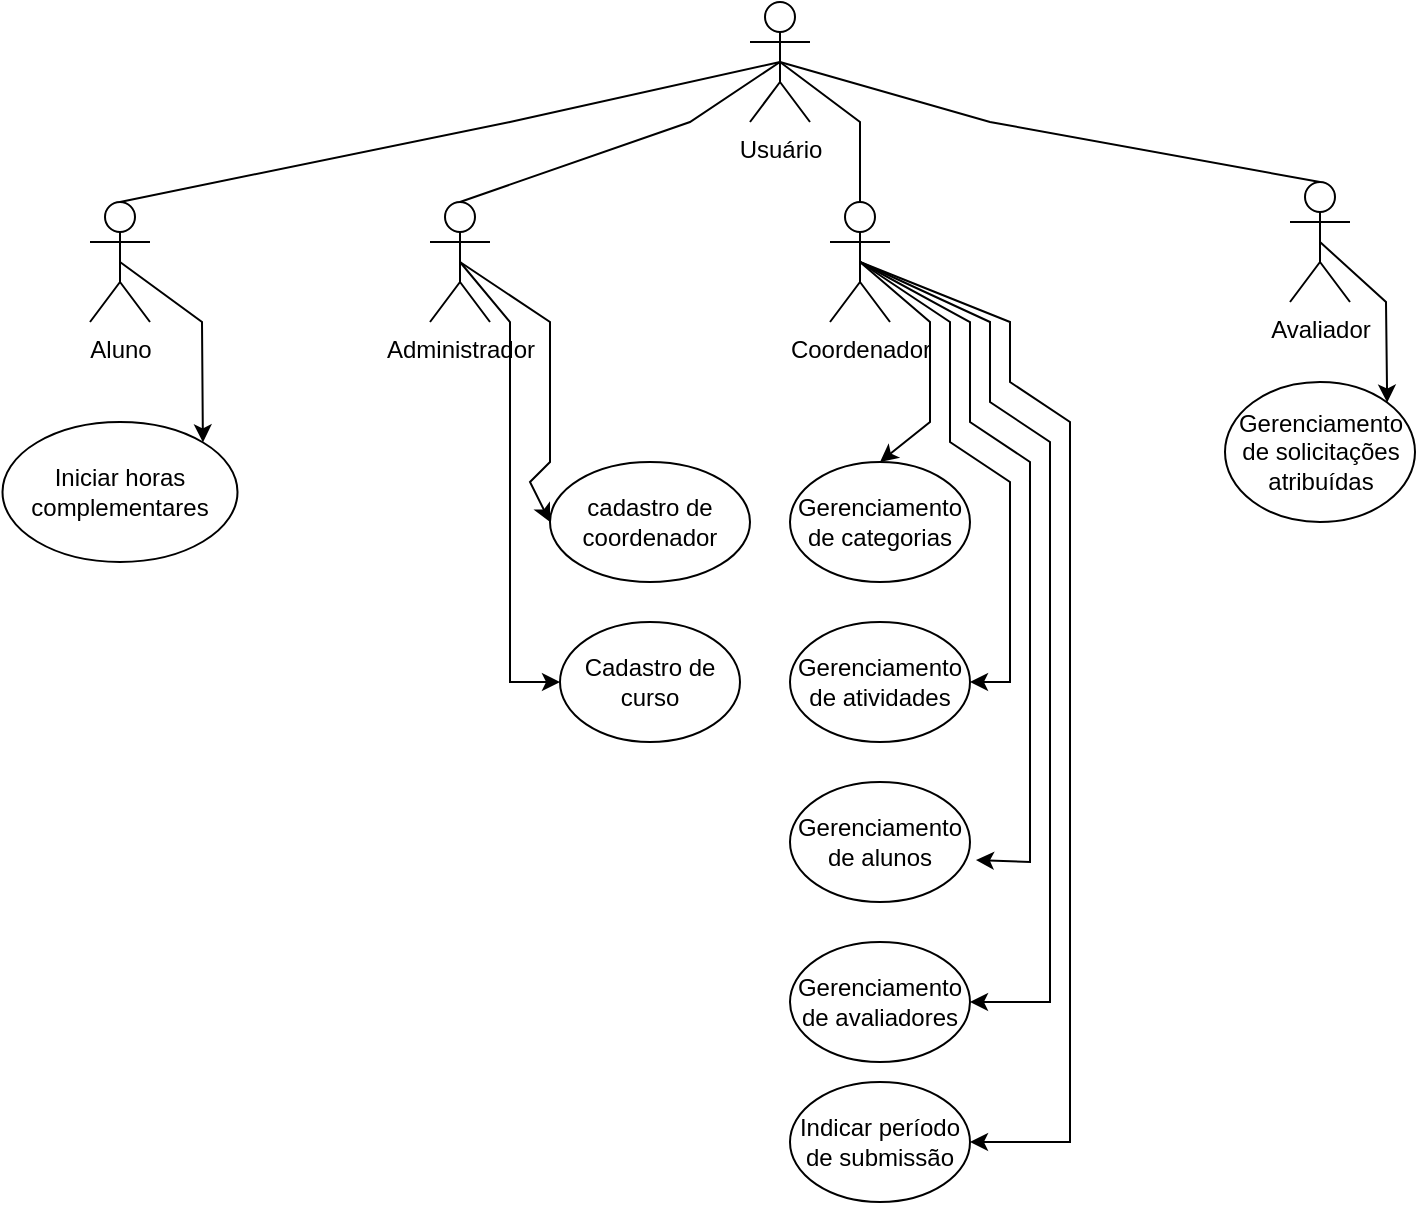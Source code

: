 <mxfile version="26.2.12">
  <diagram name="Página-1" id="lKEfuA6IKY5HmcUoQjAZ">
    <mxGraphModel dx="1428" dy="777" grid="1" gridSize="10" guides="1" tooltips="1" connect="1" arrows="1" fold="1" page="1" pageScale="1" pageWidth="827" pageHeight="1169" math="0" shadow="0">
      <root>
        <mxCell id="0" />
        <mxCell id="1" parent="0" />
        <mxCell id="bWWshmXrRq2cFkP4rkLB-2" value="Usuário" style="shape=umlActor;verticalLabelPosition=bottom;verticalAlign=top;html=1;outlineConnect=0;" parent="1" vertex="1">
          <mxGeometry x="400" y="120" width="30" height="60" as="geometry" />
        </mxCell>
        <mxCell id="bWWshmXrRq2cFkP4rkLB-3" value="Aluno" style="shape=umlActor;verticalLabelPosition=bottom;verticalAlign=top;html=1;outlineConnect=0;" parent="1" vertex="1">
          <mxGeometry x="70" y="220" width="30" height="60" as="geometry" />
        </mxCell>
        <mxCell id="bWWshmXrRq2cFkP4rkLB-7" value="Administrador" style="shape=umlActor;verticalLabelPosition=bottom;verticalAlign=top;html=1;outlineConnect=0;" parent="1" vertex="1">
          <mxGeometry x="240" y="220" width="30" height="60" as="geometry" />
        </mxCell>
        <mxCell id="bWWshmXrRq2cFkP4rkLB-8" value="Coordenador" style="shape=umlActor;verticalLabelPosition=bottom;verticalAlign=top;html=1;outlineConnect=0;" parent="1" vertex="1">
          <mxGeometry x="440" y="220" width="30" height="60" as="geometry" />
        </mxCell>
        <mxCell id="bWWshmXrRq2cFkP4rkLB-11" value="Avaliador" style="shape=umlActor;verticalLabelPosition=bottom;verticalAlign=top;html=1;outlineConnect=0;" parent="1" vertex="1">
          <mxGeometry x="670" y="210" width="30" height="60" as="geometry" />
        </mxCell>
        <mxCell id="bWWshmXrRq2cFkP4rkLB-13" value="" style="endArrow=none;html=1;rounded=0;entryX=0.5;entryY=0.5;entryDx=0;entryDy=0;entryPerimeter=0;exitX=0.5;exitY=0;exitDx=0;exitDy=0;exitPerimeter=0;" parent="1" source="bWWshmXrRq2cFkP4rkLB-3" target="bWWshmXrRq2cFkP4rkLB-2" edge="1">
          <mxGeometry width="50" height="50" relative="1" as="geometry">
            <mxPoint x="570" y="480" as="sourcePoint" />
            <mxPoint x="560" y="400" as="targetPoint" />
            <Array as="points">
              <mxPoint x="280" y="180" />
            </Array>
          </mxGeometry>
        </mxCell>
        <mxCell id="bWWshmXrRq2cFkP4rkLB-14" value="" style="endArrow=none;html=1;rounded=0;entryX=0.5;entryY=0.5;entryDx=0;entryDy=0;entryPerimeter=0;exitX=0.5;exitY=0;exitDx=0;exitDy=0;exitPerimeter=0;" parent="1" source="bWWshmXrRq2cFkP4rkLB-7" target="bWWshmXrRq2cFkP4rkLB-2" edge="1">
          <mxGeometry width="50" height="50" relative="1" as="geometry">
            <mxPoint x="570" y="480" as="sourcePoint" />
            <mxPoint x="620" y="430" as="targetPoint" />
            <Array as="points">
              <mxPoint x="370" y="180" />
            </Array>
          </mxGeometry>
        </mxCell>
        <mxCell id="bWWshmXrRq2cFkP4rkLB-16" value="" style="endArrow=none;html=1;rounded=0;entryX=0.5;entryY=0.5;entryDx=0;entryDy=0;entryPerimeter=0;exitX=0.5;exitY=0;exitDx=0;exitDy=0;exitPerimeter=0;" parent="1" source="bWWshmXrRq2cFkP4rkLB-8" target="bWWshmXrRq2cFkP4rkLB-2" edge="1">
          <mxGeometry width="50" height="50" relative="1" as="geometry">
            <mxPoint x="570" y="480" as="sourcePoint" />
            <mxPoint x="620" y="430" as="targetPoint" />
            <Array as="points">
              <mxPoint x="455" y="180" />
            </Array>
          </mxGeometry>
        </mxCell>
        <mxCell id="bWWshmXrRq2cFkP4rkLB-17" value="" style="endArrow=none;html=1;rounded=0;exitX=0.5;exitY=0;exitDx=0;exitDy=0;exitPerimeter=0;entryX=0.5;entryY=0.5;entryDx=0;entryDy=0;entryPerimeter=0;" parent="1" source="bWWshmXrRq2cFkP4rkLB-11" target="bWWshmXrRq2cFkP4rkLB-2" edge="1">
          <mxGeometry width="50" height="50" relative="1" as="geometry">
            <mxPoint x="570" y="480" as="sourcePoint" />
            <mxPoint x="420" y="150" as="targetPoint" />
            <Array as="points">
              <mxPoint x="520" y="180" />
            </Array>
          </mxGeometry>
        </mxCell>
        <mxCell id="bWWshmXrRq2cFkP4rkLB-18" value="Cadastro de curso" style="ellipse;whiteSpace=wrap;html=1;" parent="1" vertex="1">
          <mxGeometry x="305" y="430" width="90" height="60" as="geometry" />
        </mxCell>
        <mxCell id="bWWshmXrRq2cFkP4rkLB-19" value="cadastro de coordenador" style="ellipse;whiteSpace=wrap;html=1;" parent="1" vertex="1">
          <mxGeometry x="300" y="350" width="100" height="60" as="geometry" />
        </mxCell>
        <mxCell id="bWWshmXrRq2cFkP4rkLB-20" value="" style="endArrow=classic;html=1;rounded=0;entryX=0;entryY=0.5;entryDx=0;entryDy=0;exitX=0.5;exitY=0.5;exitDx=0;exitDy=0;exitPerimeter=0;" parent="1" source="bWWshmXrRq2cFkP4rkLB-7" target="bWWshmXrRq2cFkP4rkLB-18" edge="1">
          <mxGeometry width="50" height="50" relative="1" as="geometry">
            <mxPoint x="390" y="420" as="sourcePoint" />
            <mxPoint x="440" y="370" as="targetPoint" />
            <Array as="points">
              <mxPoint x="280" y="280" />
              <mxPoint x="280" y="360" />
              <mxPoint x="280" y="460" />
            </Array>
          </mxGeometry>
        </mxCell>
        <mxCell id="bWWshmXrRq2cFkP4rkLB-22" value="Gerenciamento de categorias" style="ellipse;whiteSpace=wrap;html=1;" parent="1" vertex="1">
          <mxGeometry x="420" y="350" width="90" height="60" as="geometry" />
        </mxCell>
        <mxCell id="bWWshmXrRq2cFkP4rkLB-23" value="Gerenciamento de atividades" style="ellipse;whiteSpace=wrap;html=1;" parent="1" vertex="1">
          <mxGeometry x="420" y="430" width="90" height="60" as="geometry" />
        </mxCell>
        <mxCell id="bWWshmXrRq2cFkP4rkLB-24" value="" style="endArrow=classic;html=1;rounded=0;exitX=0.5;exitY=0.5;exitDx=0;exitDy=0;exitPerimeter=0;entryX=0;entryY=0.5;entryDx=0;entryDy=0;" parent="1" source="bWWshmXrRq2cFkP4rkLB-7" target="bWWshmXrRq2cFkP4rkLB-19" edge="1">
          <mxGeometry width="50" height="50" relative="1" as="geometry">
            <mxPoint x="390" y="420" as="sourcePoint" />
            <mxPoint x="440" y="370" as="targetPoint" />
            <Array as="points">
              <mxPoint x="300" y="280" />
              <mxPoint x="300" y="350" />
              <mxPoint x="290" y="360" />
            </Array>
          </mxGeometry>
        </mxCell>
        <mxCell id="bWWshmXrRq2cFkP4rkLB-25" value="" style="endArrow=classic;html=1;rounded=0;exitX=0.5;exitY=0.5;exitDx=0;exitDy=0;exitPerimeter=0;entryX=0.5;entryY=0;entryDx=0;entryDy=0;" parent="1" source="bWWshmXrRq2cFkP4rkLB-8" target="bWWshmXrRq2cFkP4rkLB-22" edge="1">
          <mxGeometry width="50" height="50" relative="1" as="geometry">
            <mxPoint x="390" y="420" as="sourcePoint" />
            <mxPoint x="440" y="370" as="targetPoint" />
            <Array as="points">
              <mxPoint x="490" y="280" />
              <mxPoint x="490" y="330" />
            </Array>
          </mxGeometry>
        </mxCell>
        <mxCell id="bWWshmXrRq2cFkP4rkLB-26" value="" style="endArrow=classic;html=1;rounded=0;exitX=0.5;exitY=0.5;exitDx=0;exitDy=0;exitPerimeter=0;entryX=1;entryY=0.5;entryDx=0;entryDy=0;" parent="1" source="bWWshmXrRq2cFkP4rkLB-8" target="bWWshmXrRq2cFkP4rkLB-23" edge="1">
          <mxGeometry width="50" height="50" relative="1" as="geometry">
            <mxPoint x="390" y="420" as="sourcePoint" />
            <mxPoint x="520" y="370" as="targetPoint" />
            <Array as="points">
              <mxPoint x="500" y="280" />
              <mxPoint x="500" y="340" />
              <mxPoint x="530" y="360" />
              <mxPoint x="530" y="460" />
            </Array>
          </mxGeometry>
        </mxCell>
        <mxCell id="bWWshmXrRq2cFkP4rkLB-27" value="Gerenciamento de alunos" style="ellipse;whiteSpace=wrap;html=1;" parent="1" vertex="1">
          <mxGeometry x="420" y="510" width="90" height="60" as="geometry" />
        </mxCell>
        <mxCell id="bWWshmXrRq2cFkP4rkLB-28" value="" style="endArrow=classic;html=1;rounded=0;entryX=1.033;entryY=0.65;entryDx=0;entryDy=0;entryPerimeter=0;exitX=0.5;exitY=0.5;exitDx=0;exitDy=0;exitPerimeter=0;" parent="1" source="bWWshmXrRq2cFkP4rkLB-8" target="bWWshmXrRq2cFkP4rkLB-27" edge="1">
          <mxGeometry width="50" height="50" relative="1" as="geometry">
            <mxPoint x="390" y="420" as="sourcePoint" />
            <mxPoint x="440" y="370" as="targetPoint" />
            <Array as="points">
              <mxPoint x="510" y="280" />
              <mxPoint x="510" y="330" />
              <mxPoint x="540" y="350" />
              <mxPoint x="540" y="460" />
              <mxPoint x="540" y="550" />
            </Array>
          </mxGeometry>
        </mxCell>
        <mxCell id="bWWshmXrRq2cFkP4rkLB-29" value="Gerenciamento de avaliadores" style="ellipse;whiteSpace=wrap;html=1;" parent="1" vertex="1">
          <mxGeometry x="420" y="590" width="90" height="60" as="geometry" />
        </mxCell>
        <mxCell id="bWWshmXrRq2cFkP4rkLB-30" value="" style="endArrow=classic;html=1;rounded=0;entryX=1;entryY=0.5;entryDx=0;entryDy=0;exitX=0.5;exitY=0.5;exitDx=0;exitDy=0;exitPerimeter=0;" parent="1" source="bWWshmXrRq2cFkP4rkLB-8" target="bWWshmXrRq2cFkP4rkLB-29" edge="1">
          <mxGeometry width="50" height="50" relative="1" as="geometry">
            <mxPoint x="490" y="250" as="sourcePoint" />
            <mxPoint x="523" y="559" as="targetPoint" />
            <Array as="points">
              <mxPoint x="520" y="280" />
              <mxPoint x="520" y="320" />
              <mxPoint x="550" y="340" />
              <mxPoint x="550" y="470" />
              <mxPoint x="550" y="620" />
            </Array>
          </mxGeometry>
        </mxCell>
        <mxCell id="bWWshmXrRq2cFkP4rkLB-31" value="Indicar período de submissão" style="ellipse;whiteSpace=wrap;html=1;" parent="1" vertex="1">
          <mxGeometry x="420" y="660" width="90" height="60" as="geometry" />
        </mxCell>
        <mxCell id="bWWshmXrRq2cFkP4rkLB-32" value="" style="endArrow=classic;html=1;rounded=0;entryX=1;entryY=0.5;entryDx=0;entryDy=0;exitX=0.5;exitY=0.5;exitDx=0;exitDy=0;exitPerimeter=0;" parent="1" source="bWWshmXrRq2cFkP4rkLB-8" target="bWWshmXrRq2cFkP4rkLB-31" edge="1">
          <mxGeometry width="50" height="50" relative="1" as="geometry">
            <mxPoint x="465" y="260" as="sourcePoint" />
            <mxPoint x="520" y="630" as="targetPoint" />
            <Array as="points">
              <mxPoint x="530" y="280" />
              <mxPoint x="530" y="310" />
              <mxPoint x="560" y="330" />
              <mxPoint x="560" y="480" />
              <mxPoint x="560" y="690" />
            </Array>
          </mxGeometry>
        </mxCell>
        <mxCell id="bWWshmXrRq2cFkP4rkLB-33" value="Iniciar horas complementares" style="ellipse;whiteSpace=wrap;html=1;" parent="1" vertex="1">
          <mxGeometry x="26.25" y="330" width="117.5" height="70" as="geometry" />
        </mxCell>
        <mxCell id="bWWshmXrRq2cFkP4rkLB-34" value="" style="endArrow=classic;html=1;rounded=0;exitX=0.5;exitY=0.5;exitDx=0;exitDy=0;exitPerimeter=0;entryX=1;entryY=0;entryDx=0;entryDy=0;" parent="1" source="bWWshmXrRq2cFkP4rkLB-3" target="bWWshmXrRq2cFkP4rkLB-33" edge="1">
          <mxGeometry width="50" height="50" relative="1" as="geometry">
            <mxPoint x="390" y="420" as="sourcePoint" />
            <mxPoint x="440" y="370" as="targetPoint" />
            <Array as="points">
              <mxPoint x="126" y="280" />
            </Array>
          </mxGeometry>
        </mxCell>
        <mxCell id="bWWshmXrRq2cFkP4rkLB-35" value="Gerenciamento de solicitações atribuídas" style="ellipse;whiteSpace=wrap;html=1;" parent="1" vertex="1">
          <mxGeometry x="637.5" y="310" width="95" height="70" as="geometry" />
        </mxCell>
        <mxCell id="bWWshmXrRq2cFkP4rkLB-36" value="" style="endArrow=classic;html=1;rounded=0;exitX=0.5;exitY=0.5;exitDx=0;exitDy=0;exitPerimeter=0;entryX=1;entryY=0;entryDx=0;entryDy=0;" parent="1" source="bWWshmXrRq2cFkP4rkLB-11" target="bWWshmXrRq2cFkP4rkLB-35" edge="1">
          <mxGeometry width="50" height="50" relative="1" as="geometry">
            <mxPoint x="390" y="420" as="sourcePoint" />
            <mxPoint x="750" y="320" as="targetPoint" />
            <Array as="points">
              <mxPoint x="718" y="270" />
            </Array>
          </mxGeometry>
        </mxCell>
      </root>
    </mxGraphModel>
  </diagram>
</mxfile>
